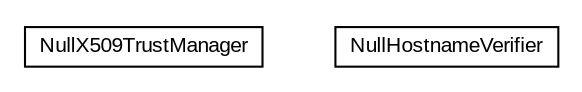 #!/usr/local/bin/dot
#
# Class diagram 
# Generated by UMLGraph version R5_6-24-gf6e263 (http://www.umlgraph.org/)
#

digraph G {
	edge [fontname="arial",fontsize=10,labelfontname="arial",labelfontsize=10];
	node [fontname="arial",fontsize=10,shape=plaintext];
	nodesep=0.25;
	ranksep=0.5;
	// net.trajano.commons.testing.internal.NullX509TrustManager
	c6 [label=<<table title="net.trajano.commons.testing.internal.NullX509TrustManager" border="0" cellborder="1" cellspacing="0" cellpadding="2" port="p" href="./NullX509TrustManager.html">
		<tr><td><table border="0" cellspacing="0" cellpadding="1">
<tr><td align="center" balign="center"> NullX509TrustManager </td></tr>
		</table></td></tr>
		</table>>, URL="./NullX509TrustManager.html", fontname="arial", fontcolor="black", fontsize=10.0];
	// net.trajano.commons.testing.internal.NullHostnameVerifier
	c7 [label=<<table title="net.trajano.commons.testing.internal.NullHostnameVerifier" border="0" cellborder="1" cellspacing="0" cellpadding="2" port="p" href="./NullHostnameVerifier.html">
		<tr><td><table border="0" cellspacing="0" cellpadding="1">
<tr><td align="center" balign="center"> NullHostnameVerifier </td></tr>
		</table></td></tr>
		</table>>, URL="./NullHostnameVerifier.html", fontname="arial", fontcolor="black", fontsize=10.0];
}

